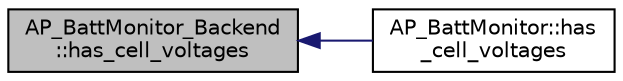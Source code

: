 digraph "AP_BattMonitor_Backend::has_cell_voltages"
{
 // INTERACTIVE_SVG=YES
  edge [fontname="Helvetica",fontsize="10",labelfontname="Helvetica",labelfontsize="10"];
  node [fontname="Helvetica",fontsize="10",shape=record];
  rankdir="LR";
  Node1 [label="AP_BattMonitor_Backend\l::has_cell_voltages",height=0.2,width=0.4,color="black", fillcolor="grey75", style="filled", fontcolor="black"];
  Node1 -> Node2 [dir="back",color="midnightblue",fontsize="10",style="solid",fontname="Helvetica"];
  Node2 [label="AP_BattMonitor::has\l_cell_voltages",height=0.2,width=0.4,color="black", fillcolor="white", style="filled",URL="$classAP__BattMonitor.html#a03348ed276d31bccabcca3d08a944f68"];
}
